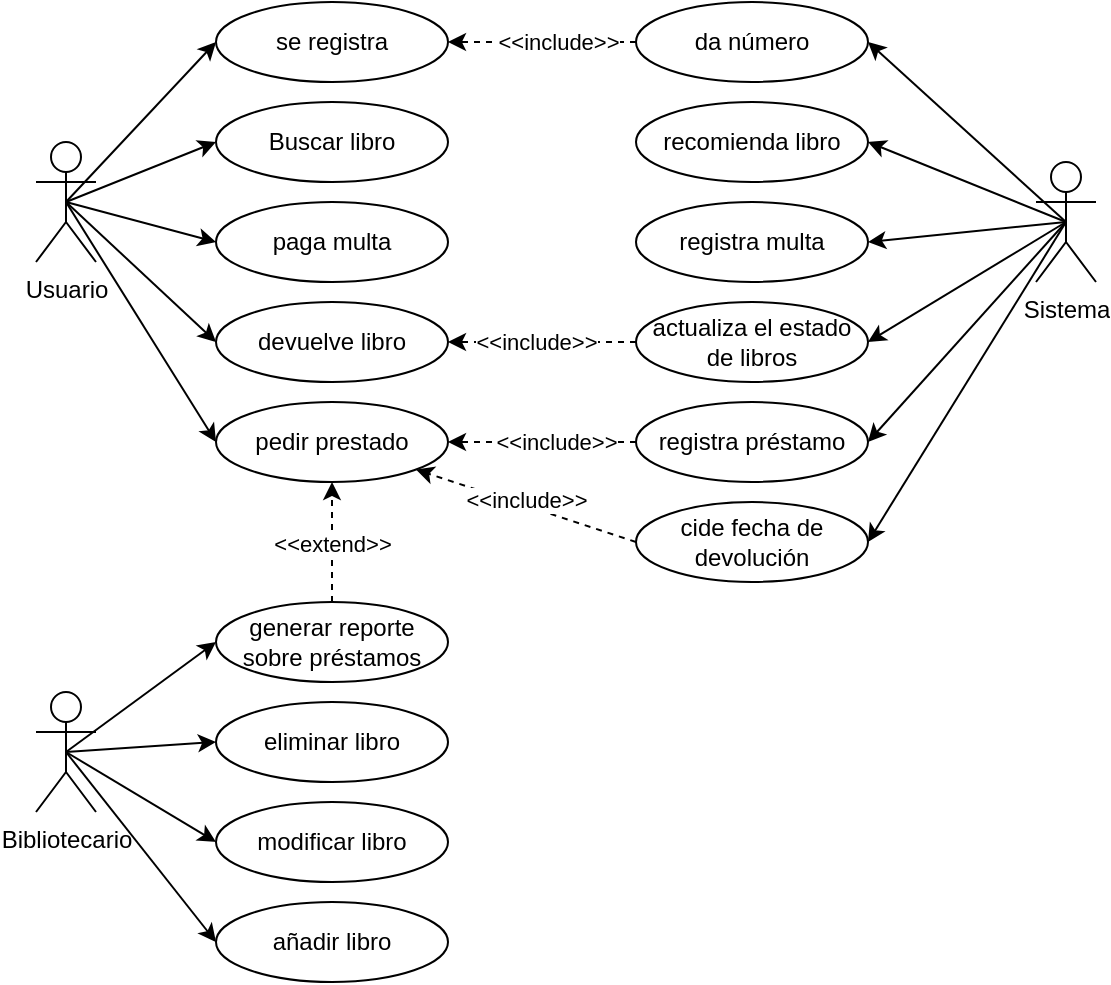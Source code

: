 <mxfile version="22.0.2" type="device">
  <diagram name="Página-1" id="DIpsoCifLBNVHQsnfT2D">
    <mxGraphModel dx="938" dy="648" grid="1" gridSize="10" guides="1" tooltips="1" connect="1" arrows="1" fold="1" page="1" pageScale="1" pageWidth="827" pageHeight="1169" math="0" shadow="0">
      <root>
        <mxCell id="0" />
        <mxCell id="1" parent="0" />
        <mxCell id="-EgpD6xT2y2mKmVSxyer-10" style="edgeStyle=none;shape=connector;rounded=0;orthogonalLoop=1;jettySize=auto;html=1;exitX=0.5;exitY=0.5;exitDx=0;exitDy=0;exitPerimeter=0;entryX=0;entryY=0.5;entryDx=0;entryDy=0;labelBackgroundColor=default;strokeColor=default;align=center;verticalAlign=middle;fontFamily=Helvetica;fontSize=11;fontColor=default;endArrow=classic;" edge="1" parent="1" source="-EgpD6xT2y2mKmVSxyer-1" target="-EgpD6xT2y2mKmVSxyer-4">
          <mxGeometry relative="1" as="geometry" />
        </mxCell>
        <mxCell id="-EgpD6xT2y2mKmVSxyer-12" style="edgeStyle=none;shape=connector;rounded=0;orthogonalLoop=1;jettySize=auto;html=1;exitX=0.5;exitY=0.5;exitDx=0;exitDy=0;exitPerimeter=0;entryX=0;entryY=0.5;entryDx=0;entryDy=0;labelBackgroundColor=default;strokeColor=default;align=center;verticalAlign=middle;fontFamily=Helvetica;fontSize=11;fontColor=default;endArrow=classic;" edge="1" parent="1" source="-EgpD6xT2y2mKmVSxyer-1" target="-EgpD6xT2y2mKmVSxyer-11">
          <mxGeometry relative="1" as="geometry" />
        </mxCell>
        <mxCell id="-EgpD6xT2y2mKmVSxyer-14" style="edgeStyle=none;shape=connector;rounded=0;orthogonalLoop=1;jettySize=auto;html=1;exitX=0.5;exitY=0.5;exitDx=0;exitDy=0;exitPerimeter=0;entryX=0;entryY=0.5;entryDx=0;entryDy=0;labelBackgroundColor=default;strokeColor=default;align=center;verticalAlign=middle;fontFamily=Helvetica;fontSize=11;fontColor=default;endArrow=classic;" edge="1" parent="1" source="-EgpD6xT2y2mKmVSxyer-1" target="-EgpD6xT2y2mKmVSxyer-13">
          <mxGeometry relative="1" as="geometry" />
        </mxCell>
        <mxCell id="-EgpD6xT2y2mKmVSxyer-21" style="edgeStyle=none;shape=connector;rounded=0;orthogonalLoop=1;jettySize=auto;html=1;exitX=0.5;exitY=0.5;exitDx=0;exitDy=0;exitPerimeter=0;entryX=0;entryY=0.5;entryDx=0;entryDy=0;labelBackgroundColor=default;strokeColor=default;align=center;verticalAlign=middle;fontFamily=Helvetica;fontSize=11;fontColor=default;endArrow=classic;" edge="1" parent="1" source="-EgpD6xT2y2mKmVSxyer-1" target="-EgpD6xT2y2mKmVSxyer-20">
          <mxGeometry relative="1" as="geometry" />
        </mxCell>
        <mxCell id="-EgpD6xT2y2mKmVSxyer-27" style="edgeStyle=none;shape=connector;rounded=0;orthogonalLoop=1;jettySize=auto;html=1;exitX=0.5;exitY=0.5;exitDx=0;exitDy=0;exitPerimeter=0;entryX=0;entryY=0.5;entryDx=0;entryDy=0;labelBackgroundColor=default;strokeColor=default;align=center;verticalAlign=middle;fontFamily=Helvetica;fontSize=11;fontColor=default;endArrow=classic;" edge="1" parent="1" source="-EgpD6xT2y2mKmVSxyer-1" target="-EgpD6xT2y2mKmVSxyer-26">
          <mxGeometry relative="1" as="geometry" />
        </mxCell>
        <mxCell id="-EgpD6xT2y2mKmVSxyer-1" value="Usuario" style="shape=umlActor;verticalLabelPosition=bottom;verticalAlign=top;html=1;outlineConnect=0;" vertex="1" parent="1">
          <mxGeometry x="130" y="250" width="30" height="60" as="geometry" />
        </mxCell>
        <mxCell id="-EgpD6xT2y2mKmVSxyer-9" style="edgeStyle=none;shape=connector;rounded=0;orthogonalLoop=1;jettySize=auto;html=1;exitX=0.5;exitY=0.5;exitDx=0;exitDy=0;exitPerimeter=0;entryX=1;entryY=0.5;entryDx=0;entryDy=0;labelBackgroundColor=default;strokeColor=default;align=center;verticalAlign=middle;fontFamily=Helvetica;fontSize=11;fontColor=default;endArrow=classic;" edge="1" parent="1" source="-EgpD6xT2y2mKmVSxyer-2" target="-EgpD6xT2y2mKmVSxyer-6">
          <mxGeometry relative="1" as="geometry" />
        </mxCell>
        <mxCell id="-EgpD6xT2y2mKmVSxyer-17" style="edgeStyle=none;shape=connector;rounded=0;orthogonalLoop=1;jettySize=auto;html=1;exitX=0.5;exitY=0.5;exitDx=0;exitDy=0;exitPerimeter=0;entryX=1;entryY=0.5;entryDx=0;entryDy=0;labelBackgroundColor=default;strokeColor=default;align=center;verticalAlign=middle;fontFamily=Helvetica;fontSize=11;fontColor=default;endArrow=classic;" edge="1" parent="1" source="-EgpD6xT2y2mKmVSxyer-2" target="-EgpD6xT2y2mKmVSxyer-16">
          <mxGeometry relative="1" as="geometry" />
        </mxCell>
        <mxCell id="-EgpD6xT2y2mKmVSxyer-23" style="edgeStyle=none;shape=connector;rounded=0;orthogonalLoop=1;jettySize=auto;html=1;exitX=0.5;exitY=0.5;exitDx=0;exitDy=0;exitPerimeter=0;entryX=1;entryY=0.5;entryDx=0;entryDy=0;labelBackgroundColor=default;strokeColor=default;align=center;verticalAlign=middle;fontFamily=Helvetica;fontSize=11;fontColor=default;endArrow=classic;" edge="1" parent="1" source="-EgpD6xT2y2mKmVSxyer-2" target="-EgpD6xT2y2mKmVSxyer-22">
          <mxGeometry relative="1" as="geometry" />
        </mxCell>
        <mxCell id="-EgpD6xT2y2mKmVSxyer-29" style="edgeStyle=none;shape=connector;rounded=0;orthogonalLoop=1;jettySize=auto;html=1;exitX=0.5;exitY=0.5;exitDx=0;exitDy=0;exitPerimeter=0;entryX=1;entryY=0.5;entryDx=0;entryDy=0;labelBackgroundColor=default;strokeColor=default;align=center;verticalAlign=middle;fontFamily=Helvetica;fontSize=11;fontColor=default;endArrow=classic;" edge="1" parent="1" source="-EgpD6xT2y2mKmVSxyer-2" target="-EgpD6xT2y2mKmVSxyer-28">
          <mxGeometry relative="1" as="geometry" />
        </mxCell>
        <mxCell id="-EgpD6xT2y2mKmVSxyer-31" style="edgeStyle=none;shape=connector;rounded=0;orthogonalLoop=1;jettySize=auto;html=1;exitX=0.5;exitY=0.5;exitDx=0;exitDy=0;exitPerimeter=0;entryX=1;entryY=0.5;entryDx=0;entryDy=0;labelBackgroundColor=default;strokeColor=default;align=center;verticalAlign=middle;fontFamily=Helvetica;fontSize=11;fontColor=default;endArrow=classic;" edge="1" parent="1" source="-EgpD6xT2y2mKmVSxyer-2" target="-EgpD6xT2y2mKmVSxyer-30">
          <mxGeometry relative="1" as="geometry" />
        </mxCell>
        <mxCell id="-EgpD6xT2y2mKmVSxyer-45" style="edgeStyle=none;shape=connector;rounded=0;orthogonalLoop=1;jettySize=auto;html=1;exitX=0.5;exitY=0.5;exitDx=0;exitDy=0;exitPerimeter=0;entryX=1;entryY=0.5;entryDx=0;entryDy=0;labelBackgroundColor=default;strokeColor=default;align=center;verticalAlign=middle;fontFamily=Helvetica;fontSize=11;fontColor=default;endArrow=classic;" edge="1" parent="1" source="-EgpD6xT2y2mKmVSxyer-2" target="-EgpD6xT2y2mKmVSxyer-44">
          <mxGeometry relative="1" as="geometry" />
        </mxCell>
        <mxCell id="-EgpD6xT2y2mKmVSxyer-2" value="Sistema" style="shape=umlActor;verticalLabelPosition=bottom;verticalAlign=top;html=1;outlineConnect=0;" vertex="1" parent="1">
          <mxGeometry x="630" y="260" width="30" height="60" as="geometry" />
        </mxCell>
        <mxCell id="-EgpD6xT2y2mKmVSxyer-38" style="edgeStyle=none;shape=connector;rounded=0;orthogonalLoop=1;jettySize=auto;html=1;exitX=0.5;exitY=0.5;exitDx=0;exitDy=0;exitPerimeter=0;entryX=0;entryY=0.5;entryDx=0;entryDy=0;labelBackgroundColor=default;strokeColor=default;align=center;verticalAlign=middle;fontFamily=Helvetica;fontSize=11;fontColor=default;endArrow=classic;" edge="1" parent="1" source="-EgpD6xT2y2mKmVSxyer-3" target="-EgpD6xT2y2mKmVSxyer-35">
          <mxGeometry relative="1" as="geometry" />
        </mxCell>
        <mxCell id="-EgpD6xT2y2mKmVSxyer-39" style="edgeStyle=none;shape=connector;rounded=0;orthogonalLoop=1;jettySize=auto;html=1;exitX=0.5;exitY=0.5;exitDx=0;exitDy=0;exitPerimeter=0;entryX=0;entryY=0.5;entryDx=0;entryDy=0;labelBackgroundColor=default;strokeColor=default;align=center;verticalAlign=middle;fontFamily=Helvetica;fontSize=11;fontColor=default;endArrow=classic;" edge="1" parent="1" source="-EgpD6xT2y2mKmVSxyer-3" target="-EgpD6xT2y2mKmVSxyer-33">
          <mxGeometry relative="1" as="geometry" />
        </mxCell>
        <mxCell id="-EgpD6xT2y2mKmVSxyer-40" style="edgeStyle=none;shape=connector;rounded=0;orthogonalLoop=1;jettySize=auto;html=1;exitX=0.5;exitY=0.5;exitDx=0;exitDy=0;exitPerimeter=0;entryX=0;entryY=0.5;entryDx=0;entryDy=0;labelBackgroundColor=default;strokeColor=default;align=center;verticalAlign=middle;fontFamily=Helvetica;fontSize=11;fontColor=default;endArrow=classic;" edge="1" parent="1" source="-EgpD6xT2y2mKmVSxyer-3" target="-EgpD6xT2y2mKmVSxyer-34">
          <mxGeometry relative="1" as="geometry" />
        </mxCell>
        <mxCell id="-EgpD6xT2y2mKmVSxyer-41" style="edgeStyle=none;shape=connector;rounded=0;orthogonalLoop=1;jettySize=auto;html=1;exitX=0.5;exitY=0.5;exitDx=0;exitDy=0;exitPerimeter=0;entryX=0;entryY=0.5;entryDx=0;entryDy=0;labelBackgroundColor=default;strokeColor=default;align=center;verticalAlign=middle;fontFamily=Helvetica;fontSize=11;fontColor=default;endArrow=classic;" edge="1" parent="1" source="-EgpD6xT2y2mKmVSxyer-3" target="-EgpD6xT2y2mKmVSxyer-32">
          <mxGeometry relative="1" as="geometry" />
        </mxCell>
        <mxCell id="-EgpD6xT2y2mKmVSxyer-3" value="Bibliotecario" style="shape=umlActor;verticalLabelPosition=bottom;verticalAlign=top;html=1;outlineConnect=0;" vertex="1" parent="1">
          <mxGeometry x="130" y="525" width="30" height="60" as="geometry" />
        </mxCell>
        <mxCell id="-EgpD6xT2y2mKmVSxyer-4" value="se registra" style="ellipse;whiteSpace=wrap;html=1;" vertex="1" parent="1">
          <mxGeometry x="220" y="180" width="116" height="40" as="geometry" />
        </mxCell>
        <mxCell id="-EgpD6xT2y2mKmVSxyer-7" style="rounded=0;orthogonalLoop=1;jettySize=auto;html=1;exitX=0;exitY=0.5;exitDx=0;exitDy=0;entryX=1;entryY=0.5;entryDx=0;entryDy=0;dashed=1;" edge="1" parent="1" source="-EgpD6xT2y2mKmVSxyer-6" target="-EgpD6xT2y2mKmVSxyer-4">
          <mxGeometry relative="1" as="geometry" />
        </mxCell>
        <mxCell id="-EgpD6xT2y2mKmVSxyer-8" value="&amp;lt;&amp;lt;include&amp;gt;&amp;gt;" style="edgeLabel;html=1;align=center;verticalAlign=middle;resizable=0;points=[];fontSize=11;fontFamily=Helvetica;fontColor=default;" vertex="1" connectable="0" parent="-EgpD6xT2y2mKmVSxyer-7">
          <mxGeometry x="0.288" y="1" relative="1" as="geometry">
            <mxPoint x="21" y="-1" as="offset" />
          </mxGeometry>
        </mxCell>
        <mxCell id="-EgpD6xT2y2mKmVSxyer-6" value="da número" style="ellipse;whiteSpace=wrap;html=1;" vertex="1" parent="1">
          <mxGeometry x="430" y="180" width="116" height="40" as="geometry" />
        </mxCell>
        <mxCell id="-EgpD6xT2y2mKmVSxyer-11" value="Buscar libro" style="ellipse;whiteSpace=wrap;html=1;" vertex="1" parent="1">
          <mxGeometry x="220" y="230" width="116" height="40" as="geometry" />
        </mxCell>
        <mxCell id="-EgpD6xT2y2mKmVSxyer-13" value="pedir prestado" style="ellipse;whiteSpace=wrap;html=1;" vertex="1" parent="1">
          <mxGeometry x="220" y="380" width="116" height="40" as="geometry" />
        </mxCell>
        <mxCell id="-EgpD6xT2y2mKmVSxyer-18" style="edgeStyle=none;shape=connector;rounded=0;orthogonalLoop=1;jettySize=auto;html=1;exitX=0;exitY=0.5;exitDx=0;exitDy=0;dashed=1;labelBackgroundColor=default;strokeColor=default;align=center;verticalAlign=middle;fontFamily=Helvetica;fontSize=11;fontColor=default;endArrow=classic;" edge="1" parent="1" source="-EgpD6xT2y2mKmVSxyer-16" target="-EgpD6xT2y2mKmVSxyer-13">
          <mxGeometry relative="1" as="geometry" />
        </mxCell>
        <mxCell id="-EgpD6xT2y2mKmVSxyer-19" value="&amp;lt;&amp;lt;include&amp;gt;&amp;gt;" style="edgeLabel;html=1;align=center;verticalAlign=middle;resizable=0;points=[];fontSize=11;fontFamily=Helvetica;fontColor=default;" vertex="1" connectable="0" parent="-EgpD6xT2y2mKmVSxyer-18">
          <mxGeometry x="0.173" relative="1" as="geometry">
            <mxPoint x="9" as="offset" />
          </mxGeometry>
        </mxCell>
        <mxCell id="-EgpD6xT2y2mKmVSxyer-16" value="cide fecha de devolución" style="ellipse;whiteSpace=wrap;html=1;" vertex="1" parent="1">
          <mxGeometry x="430" y="430" width="116" height="40" as="geometry" />
        </mxCell>
        <mxCell id="-EgpD6xT2y2mKmVSxyer-20" value="devuelve libro" style="ellipse;whiteSpace=wrap;html=1;" vertex="1" parent="1">
          <mxGeometry x="220" y="330" width="116" height="40" as="geometry" />
        </mxCell>
        <mxCell id="-EgpD6xT2y2mKmVSxyer-42" style="edgeStyle=none;shape=connector;rounded=0;orthogonalLoop=1;jettySize=auto;html=1;exitX=0;exitY=0.5;exitDx=0;exitDy=0;dashed=1;labelBackgroundColor=default;strokeColor=default;align=center;verticalAlign=middle;fontFamily=Helvetica;fontSize=11;fontColor=default;endArrow=classic;" edge="1" parent="1" source="-EgpD6xT2y2mKmVSxyer-22" target="-EgpD6xT2y2mKmVSxyer-20">
          <mxGeometry relative="1" as="geometry" />
        </mxCell>
        <mxCell id="-EgpD6xT2y2mKmVSxyer-43" value="&amp;lt;&amp;lt;include&amp;gt;&amp;gt;" style="edgeLabel;html=1;align=center;verticalAlign=middle;resizable=0;points=[];fontSize=11;fontFamily=Helvetica;fontColor=default;" vertex="1" connectable="0" parent="-EgpD6xT2y2mKmVSxyer-42">
          <mxGeometry x="0.277" relative="1" as="geometry">
            <mxPoint x="10" as="offset" />
          </mxGeometry>
        </mxCell>
        <mxCell id="-EgpD6xT2y2mKmVSxyer-22" value="actualiza el estado de libros" style="ellipse;whiteSpace=wrap;html=1;" vertex="1" parent="1">
          <mxGeometry x="430" y="330" width="116" height="40" as="geometry" />
        </mxCell>
        <mxCell id="-EgpD6xT2y2mKmVSxyer-26" value="paga multa" style="ellipse;whiteSpace=wrap;html=1;" vertex="1" parent="1">
          <mxGeometry x="220" y="280" width="116" height="40" as="geometry" />
        </mxCell>
        <mxCell id="-EgpD6xT2y2mKmVSxyer-28" value="registra multa" style="ellipse;whiteSpace=wrap;html=1;" vertex="1" parent="1">
          <mxGeometry x="430" y="280" width="116" height="40" as="geometry" />
        </mxCell>
        <mxCell id="-EgpD6xT2y2mKmVSxyer-30" value="recomienda libro" style="ellipse;whiteSpace=wrap;html=1;" vertex="1" parent="1">
          <mxGeometry x="430" y="230" width="116" height="40" as="geometry" />
        </mxCell>
        <mxCell id="-EgpD6xT2y2mKmVSxyer-32" value="añadir libro" style="ellipse;whiteSpace=wrap;html=1;" vertex="1" parent="1">
          <mxGeometry x="220" y="630" width="116" height="40" as="geometry" />
        </mxCell>
        <mxCell id="-EgpD6xT2y2mKmVSxyer-33" value="eliminar libro" style="ellipse;whiteSpace=wrap;html=1;" vertex="1" parent="1">
          <mxGeometry x="220" y="530" width="116" height="40" as="geometry" />
        </mxCell>
        <mxCell id="-EgpD6xT2y2mKmVSxyer-34" value="modificar libro" style="ellipse;whiteSpace=wrap;html=1;" vertex="1" parent="1">
          <mxGeometry x="220" y="580" width="116" height="40" as="geometry" />
        </mxCell>
        <mxCell id="-EgpD6xT2y2mKmVSxyer-36" style="edgeStyle=none;shape=connector;rounded=0;orthogonalLoop=1;jettySize=auto;html=1;exitX=0.5;exitY=0;exitDx=0;exitDy=0;entryX=0.5;entryY=1;entryDx=0;entryDy=0;dashed=1;labelBackgroundColor=default;strokeColor=default;align=center;verticalAlign=middle;fontFamily=Helvetica;fontSize=11;fontColor=default;endArrow=classic;" edge="1" parent="1" source="-EgpD6xT2y2mKmVSxyer-35" target="-EgpD6xT2y2mKmVSxyer-13">
          <mxGeometry relative="1" as="geometry" />
        </mxCell>
        <mxCell id="-EgpD6xT2y2mKmVSxyer-37" value="&amp;lt;&amp;lt;extend&amp;gt;&amp;gt;" style="edgeLabel;html=1;align=center;verticalAlign=middle;resizable=0;points=[];fontSize=11;fontFamily=Helvetica;fontColor=default;" vertex="1" connectable="0" parent="-EgpD6xT2y2mKmVSxyer-36">
          <mxGeometry x="-0.033" relative="1" as="geometry">
            <mxPoint as="offset" />
          </mxGeometry>
        </mxCell>
        <mxCell id="-EgpD6xT2y2mKmVSxyer-35" value="generar reporte sobre préstamos" style="ellipse;whiteSpace=wrap;html=1;" vertex="1" parent="1">
          <mxGeometry x="220" y="480" width="116" height="40" as="geometry" />
        </mxCell>
        <mxCell id="-EgpD6xT2y2mKmVSxyer-46" style="edgeStyle=none;shape=connector;rounded=0;orthogonalLoop=1;jettySize=auto;html=1;exitX=0;exitY=0.5;exitDx=0;exitDy=0;entryX=1;entryY=0.5;entryDx=0;entryDy=0;dashed=1;labelBackgroundColor=default;strokeColor=default;align=center;verticalAlign=middle;fontFamily=Helvetica;fontSize=11;fontColor=default;endArrow=classic;" edge="1" parent="1" source="-EgpD6xT2y2mKmVSxyer-44" target="-EgpD6xT2y2mKmVSxyer-13">
          <mxGeometry relative="1" as="geometry" />
        </mxCell>
        <mxCell id="-EgpD6xT2y2mKmVSxyer-47" value="&amp;lt;&amp;lt;include&amp;gt;&amp;gt;" style="edgeLabel;html=1;align=center;verticalAlign=middle;resizable=0;points=[];fontSize=11;fontFamily=Helvetica;fontColor=default;" vertex="1" connectable="0" parent="-EgpD6xT2y2mKmVSxyer-46">
          <mxGeometry x="0.192" y="2" relative="1" as="geometry">
            <mxPoint x="16" y="-2" as="offset" />
          </mxGeometry>
        </mxCell>
        <mxCell id="-EgpD6xT2y2mKmVSxyer-44" value="registra préstamo" style="ellipse;whiteSpace=wrap;html=1;" vertex="1" parent="1">
          <mxGeometry x="430" y="380" width="116" height="40" as="geometry" />
        </mxCell>
      </root>
    </mxGraphModel>
  </diagram>
</mxfile>
